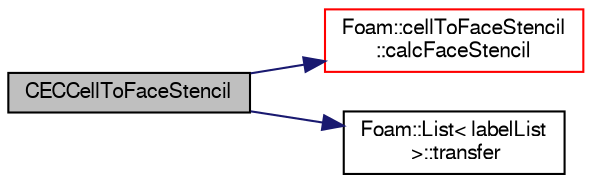 digraph "CECCellToFaceStencil"
{
  bgcolor="transparent";
  edge [fontname="FreeSans",fontsize="10",labelfontname="FreeSans",labelfontsize="10"];
  node [fontname="FreeSans",fontsize="10",shape=record];
  rankdir="LR";
  Node0 [label="CECCellToFaceStencil",height=0.2,width=0.4,color="black", fillcolor="grey75", style="filled", fontcolor="black"];
  Node0 -> Node1 [color="midnightblue",fontsize="10",style="solid",fontname="FreeSans"];
  Node1 [label="Foam::cellToFaceStencil\l::calcFaceStencil",height=0.2,width=0.4,color="red",URL="$a22686.html#a75899a6e0677e40388327173f197eb45",tooltip="Collect cell neighbours into extended stencil. "];
  Node0 -> Node381 [color="midnightblue",fontsize="10",style="solid",fontname="FreeSans"];
  Node381 [label="Foam::List\< labelList\l \>::transfer",height=0.2,width=0.4,color="black",URL="$a25694.html#a25ad1d2084d16b234b0cf91c07e832c0",tooltip="Transfer the contents of the argument List into this list. "];
}
